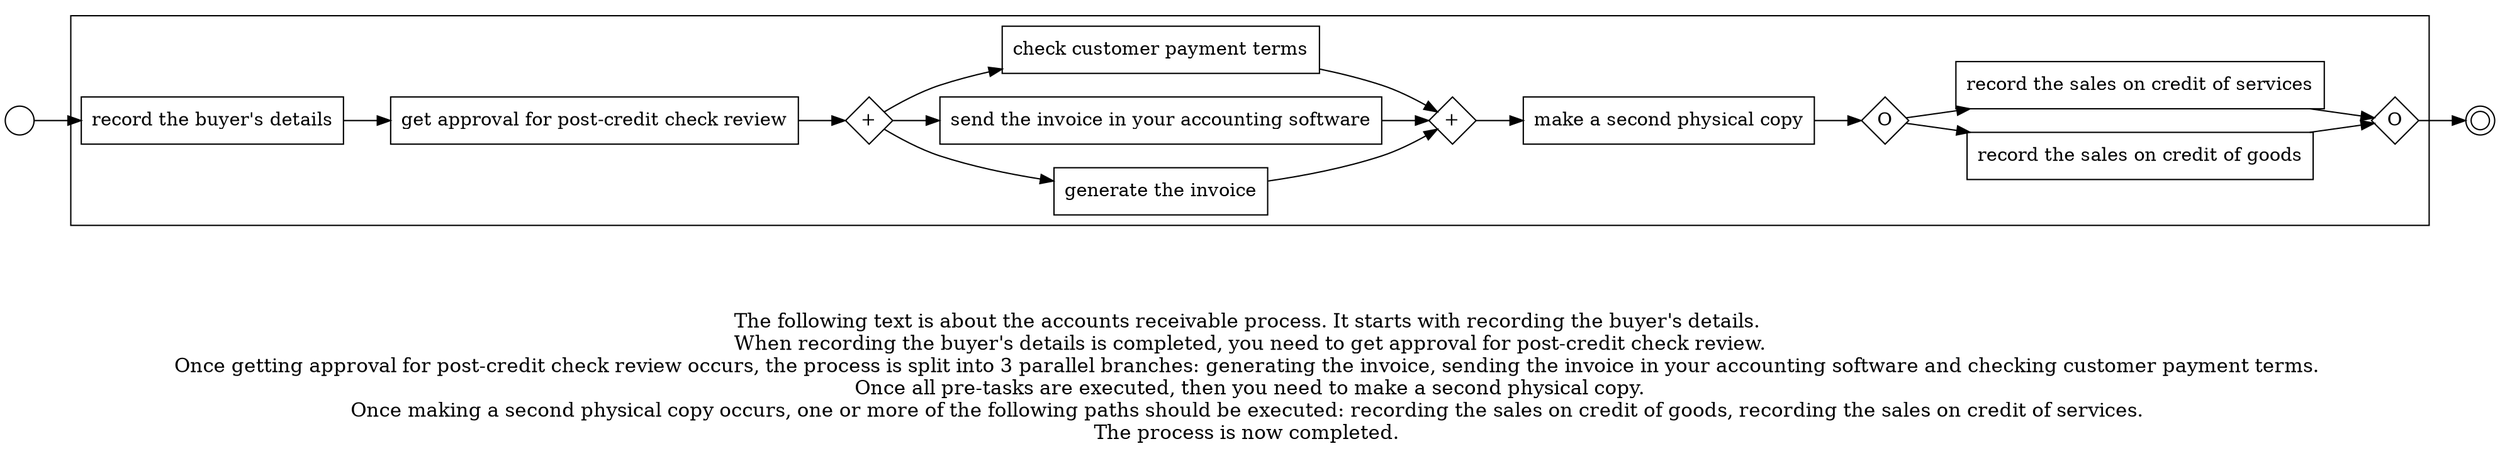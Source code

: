 digraph accounts_receivable_process_131 {
	graph [rankdir=LR]
	START_NODE [label="" shape=circle width=0.3]
	subgraph CLUSTER_0 {
		"record the buyer's details" [shape=box]
		"get approval for post-credit check review" [shape=box]
		"record the buyer's details" -> "get approval for post-credit check review"
		"AND_SPLIT--3. Invoicing_RQ8G" [label="+" fixedsize=true shape=diamond width=0.5]
		"get approval for post-credit check review" -> "AND_SPLIT--3. Invoicing_RQ8G"
		"generate the invoice" [shape=box]
		"AND_SPLIT--3. Invoicing_RQ8G" -> "generate the invoice"
		"send the invoice in your accounting software" [shape=box]
		"AND_SPLIT--3. Invoicing_RQ8G" -> "send the invoice in your accounting software"
		"check customer payment terms" [shape=box]
		"AND_SPLIT--3. Invoicing_RQ8G" -> "check customer payment terms"
		"AND_JOIN--3. Invoicing_RQ8G" [label="+" fixedsize=true shape=diamond width=0.5]
		"generate the invoice" -> "AND_JOIN--3. Invoicing_RQ8G"
		"send the invoice in your accounting software" -> "AND_JOIN--3. Invoicing_RQ8G"
		"check customer payment terms" -> "AND_JOIN--3. Invoicing_RQ8G"
		"make a second physical copy" [shape=box]
		"AND_JOIN--3. Invoicing_RQ8G" -> "make a second physical copy"
		"OR_SPLIT--5. Accounting for accounts receivable_FB8C" [label=O fixedsize=true shape=diamond width=0.5]
		"make a second physical copy" -> "OR_SPLIT--5. Accounting for accounts receivable_FB8C"
		"record the sales on credit of goods" [shape=box]
		"OR_SPLIT--5. Accounting for accounts receivable_FB8C" -> "record the sales on credit of goods"
		"record the sales on credit of services" [shape=box]
		"OR_SPLIT--5. Accounting for accounts receivable_FB8C" -> "record the sales on credit of services"
		"OR_JOIN--5. Accounting for accounts receivable_FB8C" [label=O fixedsize=true shape=diamond width=0.5]
		"record the sales on credit of goods" -> "OR_JOIN--5. Accounting for accounts receivable_FB8C"
		"record the sales on credit of services" -> "OR_JOIN--5. Accounting for accounts receivable_FB8C"
	}
	START_NODE -> "record the buyer's details"
	END_NODE [label="" shape=doublecircle width=0.2]
	"OR_JOIN--5. Accounting for accounts receivable_FB8C" -> END_NODE
	fontsize=15 label="\n\n
The following text is about the accounts receivable process. It starts with recording the buyer's details. 
When recording the buyer's details is completed, you need to get approval for post-credit check review.
Once getting approval for post-credit check review occurs, the process is split into 3 parallel branches: generating the invoice, sending the invoice in your accounting software and checking customer payment terms. 
Once all pre-tasks are executed, then you need to make a second physical copy.
Once making a second physical copy occurs, one or more of the following paths should be executed: recording the sales on credit of goods, recording the sales on credit of services. 
The process is now completed. 
"
}
